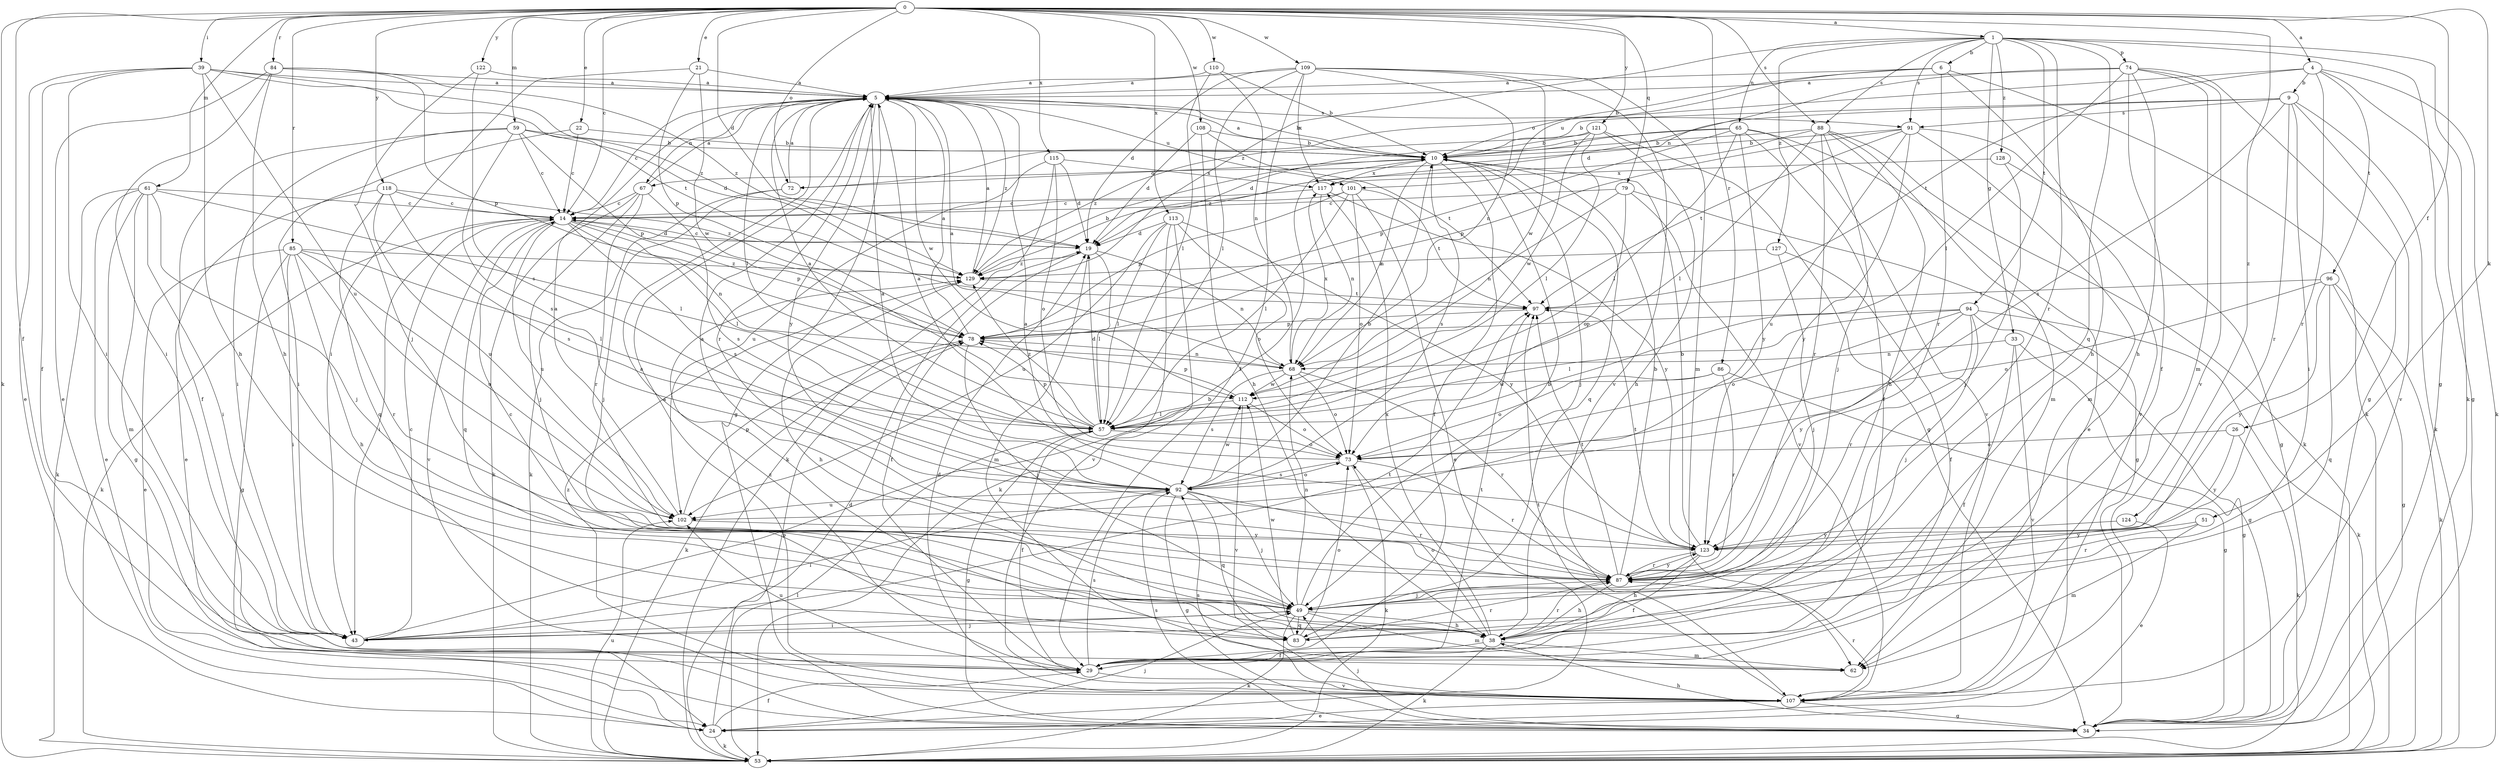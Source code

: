 strict digraph  {
0;
1;
4;
5;
6;
9;
10;
14;
19;
21;
22;
24;
26;
29;
33;
34;
38;
39;
43;
49;
51;
53;
57;
59;
61;
62;
65;
67;
68;
72;
73;
74;
78;
79;
83;
84;
85;
86;
87;
88;
91;
92;
94;
96;
97;
101;
102;
107;
108;
109;
110;
112;
113;
115;
117;
118;
121;
122;
123;
124;
127;
128;
129;
0 -> 1  [label=a];
0 -> 4  [label=a];
0 -> 14  [label=c];
0 -> 19  [label=d];
0 -> 21  [label=e];
0 -> 22  [label=e];
0 -> 26  [label=f];
0 -> 29  [label=f];
0 -> 39  [label=i];
0 -> 51  [label=k];
0 -> 53  [label=k];
0 -> 59  [label=m];
0 -> 61  [label=m];
0 -> 72  [label=o];
0 -> 79  [label=q];
0 -> 84  [label=r];
0 -> 85  [label=r];
0 -> 86  [label=r];
0 -> 88  [label=s];
0 -> 108  [label=w];
0 -> 109  [label=w];
0 -> 110  [label=w];
0 -> 113  [label=x];
0 -> 115  [label=x];
0 -> 118  [label=y];
0 -> 121  [label=y];
0 -> 122  [label=y];
0 -> 124  [label=z];
1 -> 6  [label=b];
1 -> 33  [label=g];
1 -> 34  [label=g];
1 -> 53  [label=k];
1 -> 65  [label=n];
1 -> 74  [label=p];
1 -> 83  [label=q];
1 -> 87  [label=r];
1 -> 88  [label=s];
1 -> 91  [label=s];
1 -> 94  [label=t];
1 -> 127  [label=z];
1 -> 128  [label=z];
1 -> 129  [label=z];
4 -> 9  [label=b];
4 -> 34  [label=g];
4 -> 53  [label=k];
4 -> 72  [label=o];
4 -> 87  [label=r];
4 -> 96  [label=t];
4 -> 97  [label=t];
5 -> 10  [label=b];
5 -> 14  [label=c];
5 -> 34  [label=g];
5 -> 57  [label=l];
5 -> 67  [label=n];
5 -> 87  [label=r];
5 -> 91  [label=s];
5 -> 101  [label=u];
5 -> 112  [label=w];
5 -> 123  [label=y];
5 -> 129  [label=z];
6 -> 5  [label=a];
6 -> 10  [label=b];
6 -> 38  [label=h];
6 -> 53  [label=k];
6 -> 87  [label=r];
6 -> 101  [label=u];
9 -> 10  [label=b];
9 -> 43  [label=i];
9 -> 53  [label=k];
9 -> 67  [label=n];
9 -> 87  [label=r];
9 -> 91  [label=s];
9 -> 92  [label=s];
9 -> 107  [label=v];
10 -> 5  [label=a];
10 -> 29  [label=f];
10 -> 49  [label=j];
10 -> 68  [label=n];
10 -> 72  [label=o];
10 -> 83  [label=q];
10 -> 92  [label=s];
10 -> 117  [label=x];
14 -> 19  [label=d];
14 -> 43  [label=i];
14 -> 53  [label=k];
14 -> 57  [label=l];
14 -> 68  [label=n];
14 -> 78  [label=p];
14 -> 83  [label=q];
14 -> 92  [label=s];
14 -> 102  [label=u];
14 -> 107  [label=v];
19 -> 14  [label=c];
19 -> 29  [label=f];
19 -> 57  [label=l];
19 -> 62  [label=m];
19 -> 68  [label=n];
19 -> 129  [label=z];
21 -> 5  [label=a];
21 -> 43  [label=i];
21 -> 78  [label=p];
21 -> 112  [label=w];
22 -> 10  [label=b];
22 -> 14  [label=c];
22 -> 43  [label=i];
24 -> 29  [label=f];
24 -> 49  [label=j];
24 -> 53  [label=k];
24 -> 78  [label=p];
26 -> 53  [label=k];
26 -> 73  [label=o];
26 -> 123  [label=y];
29 -> 92  [label=s];
29 -> 97  [label=t];
29 -> 102  [label=u];
29 -> 107  [label=v];
29 -> 129  [label=z];
33 -> 29  [label=f];
33 -> 34  [label=g];
33 -> 68  [label=n];
33 -> 107  [label=v];
34 -> 38  [label=h];
34 -> 49  [label=j];
34 -> 92  [label=s];
38 -> 29  [label=f];
38 -> 53  [label=k];
38 -> 62  [label=m];
38 -> 73  [label=o];
38 -> 87  [label=r];
38 -> 117  [label=x];
39 -> 5  [label=a];
39 -> 24  [label=e];
39 -> 29  [label=f];
39 -> 38  [label=h];
39 -> 43  [label=i];
39 -> 97  [label=t];
39 -> 102  [label=u];
39 -> 129  [label=z];
43 -> 10  [label=b];
43 -> 14  [label=c];
43 -> 49  [label=j];
43 -> 97  [label=t];
49 -> 10  [label=b];
49 -> 14  [label=c];
49 -> 38  [label=h];
49 -> 43  [label=i];
49 -> 53  [label=k];
49 -> 62  [label=m];
49 -> 68  [label=n];
49 -> 83  [label=q];
51 -> 62  [label=m];
51 -> 87  [label=r];
51 -> 123  [label=y];
53 -> 19  [label=d];
53 -> 57  [label=l];
53 -> 102  [label=u];
57 -> 5  [label=a];
57 -> 19  [label=d];
57 -> 29  [label=f];
57 -> 34  [label=g];
57 -> 73  [label=o];
57 -> 78  [label=p];
57 -> 129  [label=z];
59 -> 10  [label=b];
59 -> 14  [label=c];
59 -> 19  [label=d];
59 -> 29  [label=f];
59 -> 43  [label=i];
59 -> 78  [label=p];
59 -> 92  [label=s];
61 -> 14  [label=c];
61 -> 24  [label=e];
61 -> 34  [label=g];
61 -> 43  [label=i];
61 -> 49  [label=j];
61 -> 53  [label=k];
61 -> 57  [label=l];
61 -> 62  [label=m];
65 -> 10  [label=b];
65 -> 19  [label=d];
65 -> 24  [label=e];
65 -> 29  [label=f];
65 -> 57  [label=l];
65 -> 78  [label=p];
65 -> 107  [label=v];
65 -> 123  [label=y];
67 -> 5  [label=a];
67 -> 14  [label=c];
67 -> 49  [label=j];
67 -> 53  [label=k];
67 -> 87  [label=r];
67 -> 92  [label=s];
68 -> 5  [label=a];
68 -> 73  [label=o];
68 -> 87  [label=r];
68 -> 92  [label=s];
68 -> 112  [label=w];
68 -> 117  [label=x];
72 -> 5  [label=a];
72 -> 49  [label=j];
72 -> 53  [label=k];
73 -> 5  [label=a];
73 -> 53  [label=k];
73 -> 87  [label=r];
73 -> 92  [label=s];
74 -> 5  [label=a];
74 -> 19  [label=d];
74 -> 29  [label=f];
74 -> 34  [label=g];
74 -> 38  [label=h];
74 -> 57  [label=l];
74 -> 62  [label=m];
74 -> 107  [label=v];
78 -> 5  [label=a];
78 -> 49  [label=j];
78 -> 53  [label=k];
78 -> 68  [label=n];
79 -> 14  [label=c];
79 -> 34  [label=g];
79 -> 68  [label=n];
79 -> 73  [label=o];
79 -> 107  [label=v];
83 -> 5  [label=a];
83 -> 73  [label=o];
83 -> 87  [label=r];
83 -> 112  [label=w];
84 -> 5  [label=a];
84 -> 24  [label=e];
84 -> 38  [label=h];
84 -> 43  [label=i];
84 -> 78  [label=p];
84 -> 129  [label=z];
85 -> 24  [label=e];
85 -> 34  [label=g];
85 -> 38  [label=h];
85 -> 43  [label=i];
85 -> 57  [label=l];
85 -> 87  [label=r];
85 -> 102  [label=u];
85 -> 129  [label=z];
86 -> 34  [label=g];
86 -> 73  [label=o];
86 -> 87  [label=r];
86 -> 112  [label=w];
87 -> 5  [label=a];
87 -> 10  [label=b];
87 -> 38  [label=h];
87 -> 49  [label=j];
87 -> 97  [label=t];
87 -> 123  [label=y];
88 -> 10  [label=b];
88 -> 38  [label=h];
88 -> 49  [label=j];
88 -> 53  [label=k];
88 -> 57  [label=l];
88 -> 62  [label=m];
88 -> 87  [label=r];
88 -> 129  [label=z];
91 -> 10  [label=b];
91 -> 62  [label=m];
91 -> 78  [label=p];
91 -> 97  [label=t];
91 -> 102  [label=u];
91 -> 107  [label=v];
91 -> 123  [label=y];
92 -> 5  [label=a];
92 -> 10  [label=b];
92 -> 34  [label=g];
92 -> 43  [label=i];
92 -> 49  [label=j];
92 -> 73  [label=o];
92 -> 83  [label=q];
92 -> 87  [label=r];
92 -> 102  [label=u];
92 -> 112  [label=w];
94 -> 34  [label=g];
94 -> 49  [label=j];
94 -> 53  [label=k];
94 -> 57  [label=l];
94 -> 73  [label=o];
94 -> 78  [label=p];
94 -> 87  [label=r];
94 -> 123  [label=y];
96 -> 34  [label=g];
96 -> 53  [label=k];
96 -> 73  [label=o];
96 -> 83  [label=q];
96 -> 97  [label=t];
96 -> 123  [label=y];
97 -> 78  [label=p];
101 -> 14  [label=c];
101 -> 24  [label=e];
101 -> 57  [label=l];
101 -> 73  [label=o];
101 -> 78  [label=p];
101 -> 97  [label=t];
102 -> 5  [label=a];
102 -> 78  [label=p];
102 -> 123  [label=y];
107 -> 5  [label=a];
107 -> 19  [label=d];
107 -> 24  [label=e];
107 -> 34  [label=g];
107 -> 87  [label=r];
107 -> 92  [label=s];
107 -> 97  [label=t];
107 -> 129  [label=z];
108 -> 10  [label=b];
108 -> 19  [label=d];
108 -> 38  [label=h];
108 -> 97  [label=t];
109 -> 5  [label=a];
109 -> 19  [label=d];
109 -> 29  [label=f];
109 -> 57  [label=l];
109 -> 62  [label=m];
109 -> 68  [label=n];
109 -> 107  [label=v];
109 -> 112  [label=w];
109 -> 117  [label=x];
110 -> 5  [label=a];
110 -> 10  [label=b];
110 -> 57  [label=l];
110 -> 68  [label=n];
112 -> 57  [label=l];
112 -> 73  [label=o];
112 -> 78  [label=p];
112 -> 107  [label=v];
113 -> 19  [label=d];
113 -> 53  [label=k];
113 -> 57  [label=l];
113 -> 73  [label=o];
113 -> 102  [label=u];
113 -> 107  [label=v];
113 -> 123  [label=y];
115 -> 19  [label=d];
115 -> 53  [label=k];
115 -> 73  [label=o];
115 -> 102  [label=u];
115 -> 117  [label=x];
117 -> 14  [label=c];
117 -> 68  [label=n];
117 -> 123  [label=y];
118 -> 14  [label=c];
118 -> 24  [label=e];
118 -> 83  [label=q];
118 -> 92  [label=s];
118 -> 102  [label=u];
118 -> 129  [label=z];
121 -> 10  [label=b];
121 -> 34  [label=g];
121 -> 38  [label=h];
121 -> 57  [label=l];
121 -> 112  [label=w];
121 -> 129  [label=z];
122 -> 5  [label=a];
122 -> 49  [label=j];
122 -> 92  [label=s];
123 -> 5  [label=a];
123 -> 10  [label=b];
123 -> 29  [label=f];
123 -> 38  [label=h];
123 -> 87  [label=r];
123 -> 97  [label=t];
124 -> 24  [label=e];
124 -> 123  [label=y];
127 -> 29  [label=f];
127 -> 49  [label=j];
127 -> 129  [label=z];
128 -> 34  [label=g];
128 -> 49  [label=j];
128 -> 117  [label=x];
129 -> 5  [label=a];
129 -> 10  [label=b];
129 -> 38  [label=h];
129 -> 97  [label=t];
}
